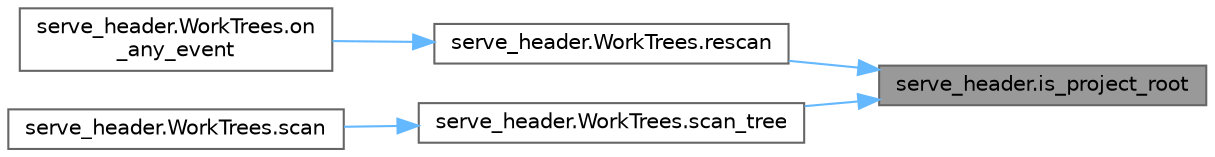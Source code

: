 digraph "serve_header.is_project_root"
{
 // LATEX_PDF_SIZE
  bgcolor="transparent";
  edge [fontname=Helvetica,fontsize=10,labelfontname=Helvetica,labelfontsize=10];
  node [fontname=Helvetica,fontsize=10,shape=box,height=0.2,width=0.4];
  rankdir="RL";
  Node1 [id="Node000001",label="serve_header.is_project_root",height=0.2,width=0.4,color="gray40", fillcolor="grey60", style="filled", fontcolor="black",tooltip=" "];
  Node1 -> Node2 [id="edge1_Node000001_Node000002",dir="back",color="steelblue1",style="solid",tooltip=" "];
  Node2 [id="Node000002",label="serve_header.WorkTrees.rescan",height=0.2,width=0.4,color="grey40", fillcolor="white", style="filled",URL="$classserve__header_1_1_work_trees.html#ae5412aef22eddb4983a1f2bdf6e5638d",tooltip=" "];
  Node2 -> Node3 [id="edge2_Node000002_Node000003",dir="back",color="steelblue1",style="solid",tooltip=" "];
  Node3 [id="Node000003",label="serve_header.WorkTrees.on\l_any_event",height=0.2,width=0.4,color="grey40", fillcolor="white", style="filled",URL="$classserve__header_1_1_work_trees.html#addd3ea7f1236b3ae920bb9e6aa0f5bb5",tooltip=" "];
  Node1 -> Node4 [id="edge3_Node000001_Node000004",dir="back",color="steelblue1",style="solid",tooltip=" "];
  Node4 [id="Node000004",label="serve_header.WorkTrees.scan_tree",height=0.2,width=0.4,color="grey40", fillcolor="white", style="filled",URL="$classserve__header_1_1_work_trees.html#aa15809e89808ac0ddd36e7491f78014c",tooltip=" "];
  Node4 -> Node5 [id="edge4_Node000004_Node000005",dir="back",color="steelblue1",style="solid",tooltip=" "];
  Node5 [id="Node000005",label="serve_header.WorkTrees.scan",height=0.2,width=0.4,color="grey40", fillcolor="white", style="filled",URL="$classserve__header_1_1_work_trees.html#a0ecd42cab8e4cb3ccb2d4ab60d508faf",tooltip=" "];
}
